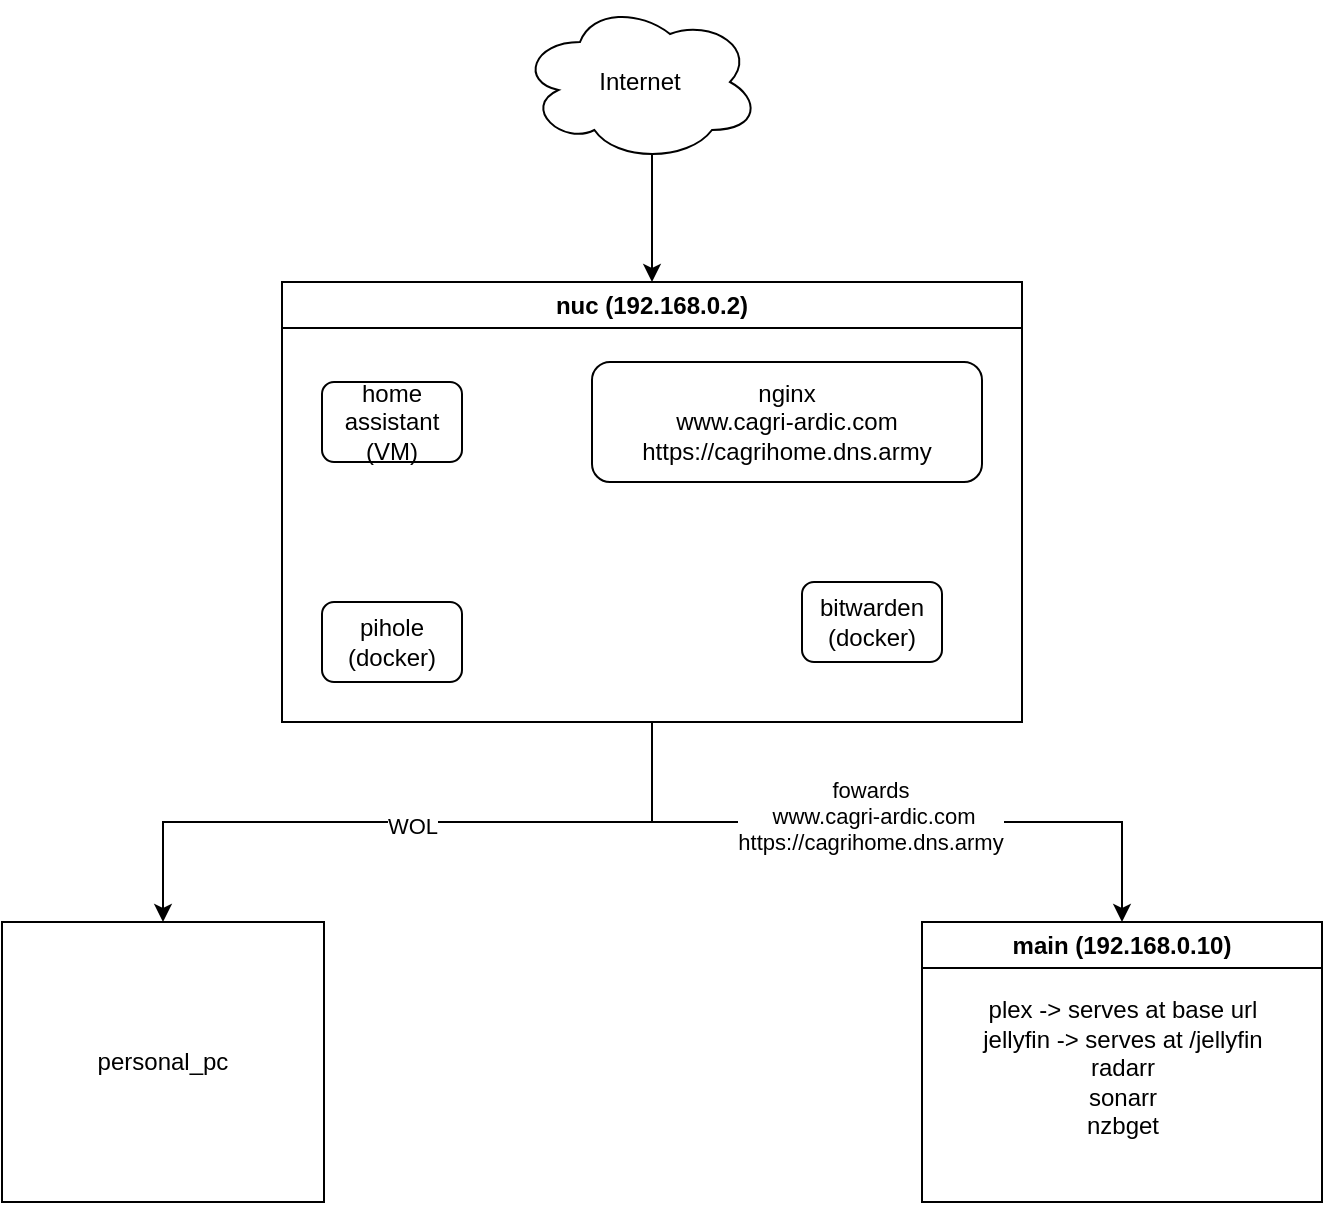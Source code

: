 <mxfile version="24.8.4">
  <diagram name="Page-1" id="brFeJbVpu5mhzOMsEHPR">
    <mxGraphModel dx="1185" dy="627" grid="1" gridSize="10" guides="1" tooltips="1" connect="1" arrows="1" fold="1" page="1" pageScale="1" pageWidth="850" pageHeight="1100" math="0" shadow="0">
      <root>
        <mxCell id="0" />
        <mxCell id="1" parent="0" />
        <mxCell id="qg60C25bQruNvqml-Nnj-6" style="edgeStyle=orthogonalEdgeStyle;rounded=0;orthogonalLoop=1;jettySize=auto;html=1;entryX=0.5;entryY=0;entryDx=0;entryDy=0;exitX=0.55;exitY=0.95;exitDx=0;exitDy=0;exitPerimeter=0;" edge="1" parent="1" source="qg60C25bQruNvqml-Nnj-2" target="qg60C25bQruNvqml-Nnj-16">
          <mxGeometry relative="1" as="geometry">
            <mxPoint x="441.25" y="330" as="targetPoint" />
          </mxGeometry>
        </mxCell>
        <mxCell id="qg60C25bQruNvqml-Nnj-2" value="Internet" style="ellipse;shape=cloud;whiteSpace=wrap;html=1;" vertex="1" parent="1">
          <mxGeometry x="389" y="160" width="120" height="80" as="geometry" />
        </mxCell>
        <mxCell id="qg60C25bQruNvqml-Nnj-8" value="home assistant (VM)" style="rounded=1;whiteSpace=wrap;html=1;" vertex="1" parent="1">
          <mxGeometry x="290" y="350" width="70" height="40" as="geometry" />
        </mxCell>
        <mxCell id="qg60C25bQruNvqml-Nnj-19" style="edgeStyle=orthogonalEdgeStyle;rounded=0;orthogonalLoop=1;jettySize=auto;html=1;entryX=0.5;entryY=0;entryDx=0;entryDy=0;" edge="1" parent="1" source="qg60C25bQruNvqml-Nnj-16" target="qg60C25bQruNvqml-Nnj-18">
          <mxGeometry relative="1" as="geometry" />
        </mxCell>
        <mxCell id="qg60C25bQruNvqml-Nnj-20" value="WOL" style="edgeLabel;html=1;align=center;verticalAlign=middle;resizable=0;points=[];" vertex="1" connectable="0" parent="qg60C25bQruNvqml-Nnj-19">
          <mxGeometry x="-0.256" y="2" relative="1" as="geometry">
            <mxPoint x="-42" as="offset" />
          </mxGeometry>
        </mxCell>
        <mxCell id="qg60C25bQruNvqml-Nnj-22" style="edgeStyle=orthogonalEdgeStyle;rounded=0;orthogonalLoop=1;jettySize=auto;html=1;entryX=0.5;entryY=0;entryDx=0;entryDy=0;" edge="1" parent="1" source="qg60C25bQruNvqml-Nnj-16" target="qg60C25bQruNvqml-Nnj-25">
          <mxGeometry relative="1" as="geometry">
            <mxPoint x="590" y="620" as="targetPoint" />
          </mxGeometry>
        </mxCell>
        <mxCell id="qg60C25bQruNvqml-Nnj-24" value="fowards&lt;div&gt;&amp;nbsp;www.cagri-ardic.com&lt;/div&gt;&lt;div&gt;https://cagrihome.dns.army&lt;/div&gt;" style="edgeLabel;html=1;align=center;verticalAlign=middle;resizable=0;points=[];" vertex="1" connectable="0" parent="qg60C25bQruNvqml-Nnj-22">
          <mxGeometry x="-0.054" y="3" relative="1" as="geometry">
            <mxPoint as="offset" />
          </mxGeometry>
        </mxCell>
        <mxCell id="qg60C25bQruNvqml-Nnj-16" value="nuc (192.168.0.2)" style="swimlane;whiteSpace=wrap;html=1;" vertex="1" parent="1">
          <mxGeometry x="270" y="300" width="370" height="220" as="geometry" />
        </mxCell>
        <mxCell id="qg60C25bQruNvqml-Nnj-11" value="nginx&lt;div&gt;www.cagri-ardic.com&lt;/div&gt;&lt;div&gt;https://cagrihome.dns.army&lt;/div&gt;" style="rounded=1;whiteSpace=wrap;html=1;" vertex="1" parent="qg60C25bQruNvqml-Nnj-16">
          <mxGeometry x="155" y="40" width="195" height="60" as="geometry" />
        </mxCell>
        <mxCell id="qg60C25bQruNvqml-Nnj-10" value="bitwarden&lt;div&gt;(docker)&lt;/div&gt;" style="rounded=1;whiteSpace=wrap;html=1;" vertex="1" parent="qg60C25bQruNvqml-Nnj-16">
          <mxGeometry x="260" y="150" width="70" height="40" as="geometry" />
        </mxCell>
        <mxCell id="qg60C25bQruNvqml-Nnj-9" value="pihole (docker)" style="rounded=1;whiteSpace=wrap;html=1;" vertex="1" parent="qg60C25bQruNvqml-Nnj-16">
          <mxGeometry x="20" y="160" width="70" height="40" as="geometry" />
        </mxCell>
        <mxCell id="qg60C25bQruNvqml-Nnj-18" value="personal_pc" style="rounded=0;whiteSpace=wrap;html=1;" vertex="1" parent="1">
          <mxGeometry x="130" y="620" width="161" height="140" as="geometry" />
        </mxCell>
        <mxCell id="qg60C25bQruNvqml-Nnj-25" value="main (192.168.0.10)" style="swimlane;whiteSpace=wrap;html=1;" vertex="1" parent="1">
          <mxGeometry x="590" y="620" width="200" height="140" as="geometry" />
        </mxCell>
        <mxCell id="qg60C25bQruNvqml-Nnj-26" value="plex -&amp;gt; serves at base url&lt;div&gt;jellyfin -&amp;gt; serves at /jellyfin&lt;/div&gt;&lt;div&gt;radarr&lt;/div&gt;&lt;div&gt;sonarr&lt;/div&gt;&lt;div&gt;nzbget&lt;/div&gt;&lt;div&gt;&lt;br&gt;&lt;/div&gt;" style="text;html=1;align=center;verticalAlign=middle;resizable=0;points=[];autosize=1;strokeColor=none;fillColor=none;" vertex="1" parent="qg60C25bQruNvqml-Nnj-25">
          <mxGeometry x="20" y="30" width="160" height="100" as="geometry" />
        </mxCell>
      </root>
    </mxGraphModel>
  </diagram>
</mxfile>
